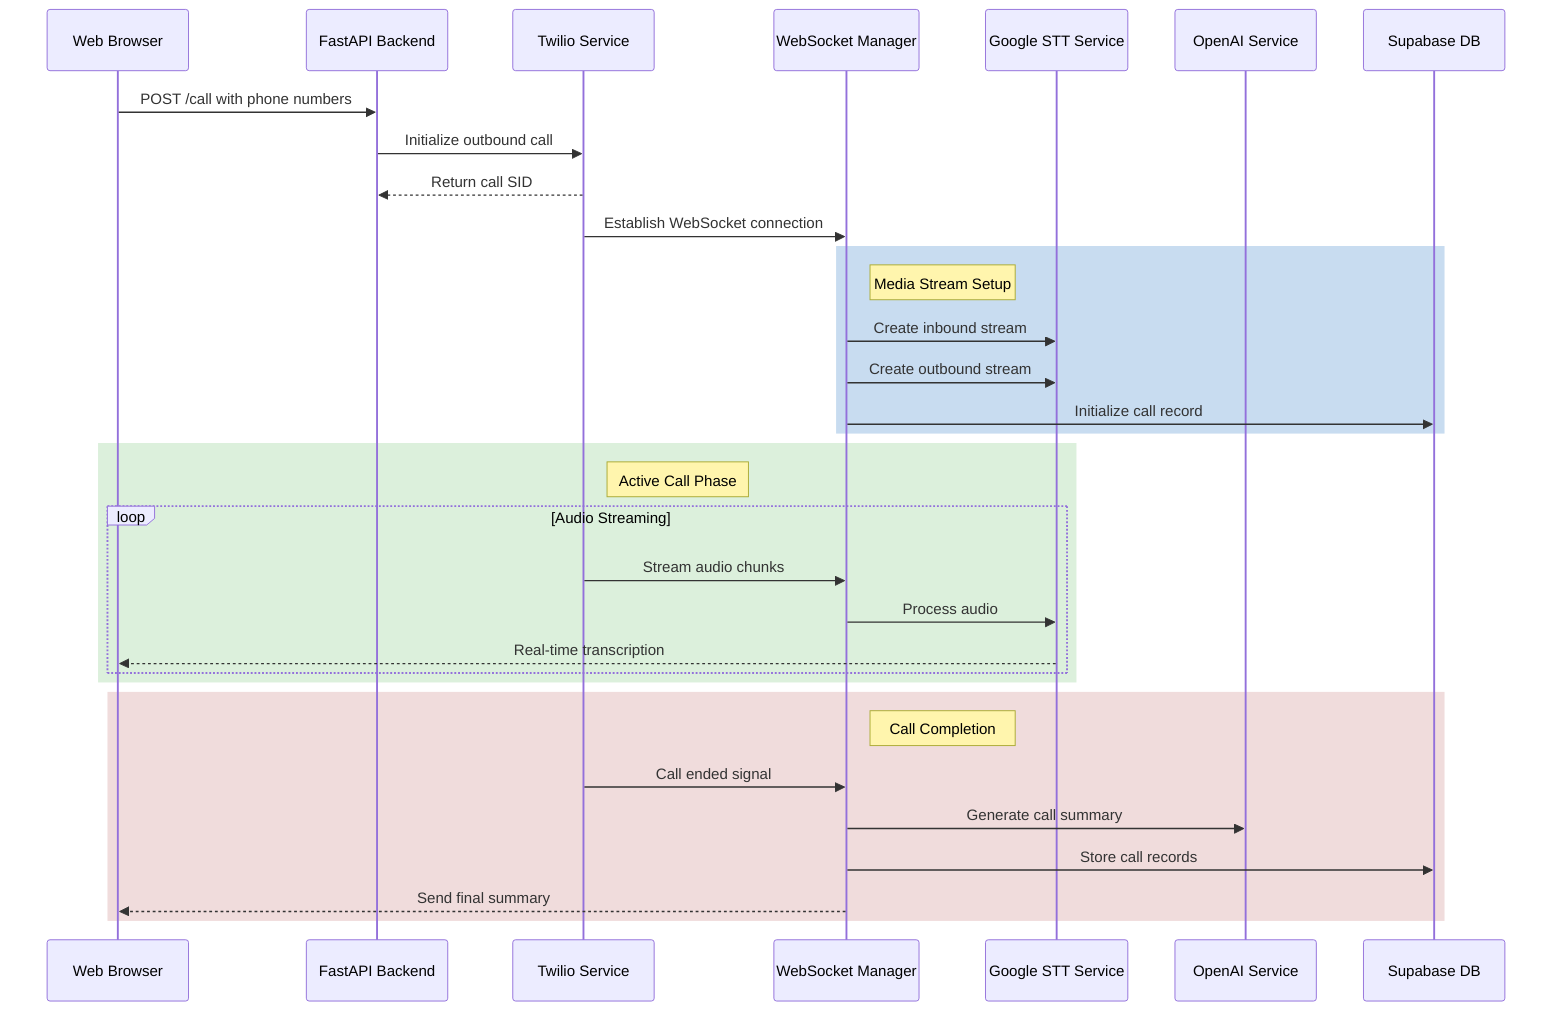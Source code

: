 sequenceDiagram
    participant User as Web Browser
    participant API as FastAPI Backend
    participant TWS as Twilio Service
    participant WSM as WebSocket Manager
    participant GST as Google STT Service
    participant OAI as OpenAI Service
    participant DB as Supabase DB

    User->>API: POST /call with phone numbers
    API->>TWS: Initialize outbound call
    TWS-->>API: Return call SID
    TWS->>WSM: Establish WebSocket connection
    
    rect rgb(200, 220, 240)
        Note right of WSM: Media Stream Setup
        WSM->>GST: Create inbound stream
        WSM->>GST: Create outbound stream
        WSM->>DB: Initialize call record
    end

    rect rgb(220, 240, 220)
        Note right of TWS: Active Call Phase
        loop Audio Streaming
            TWS->>WSM: Stream audio chunks
            WSM->>GST: Process audio
            GST-->>User: Real-time transcription
        end
    end

    rect rgb(240, 220, 220)
        Note right of WSM: Call Completion
        TWS->>WSM: Call ended signal
        WSM->>OAI: Generate call summary
        WSM->>DB: Store call records
        WSM-->>User: Send final summary
    end